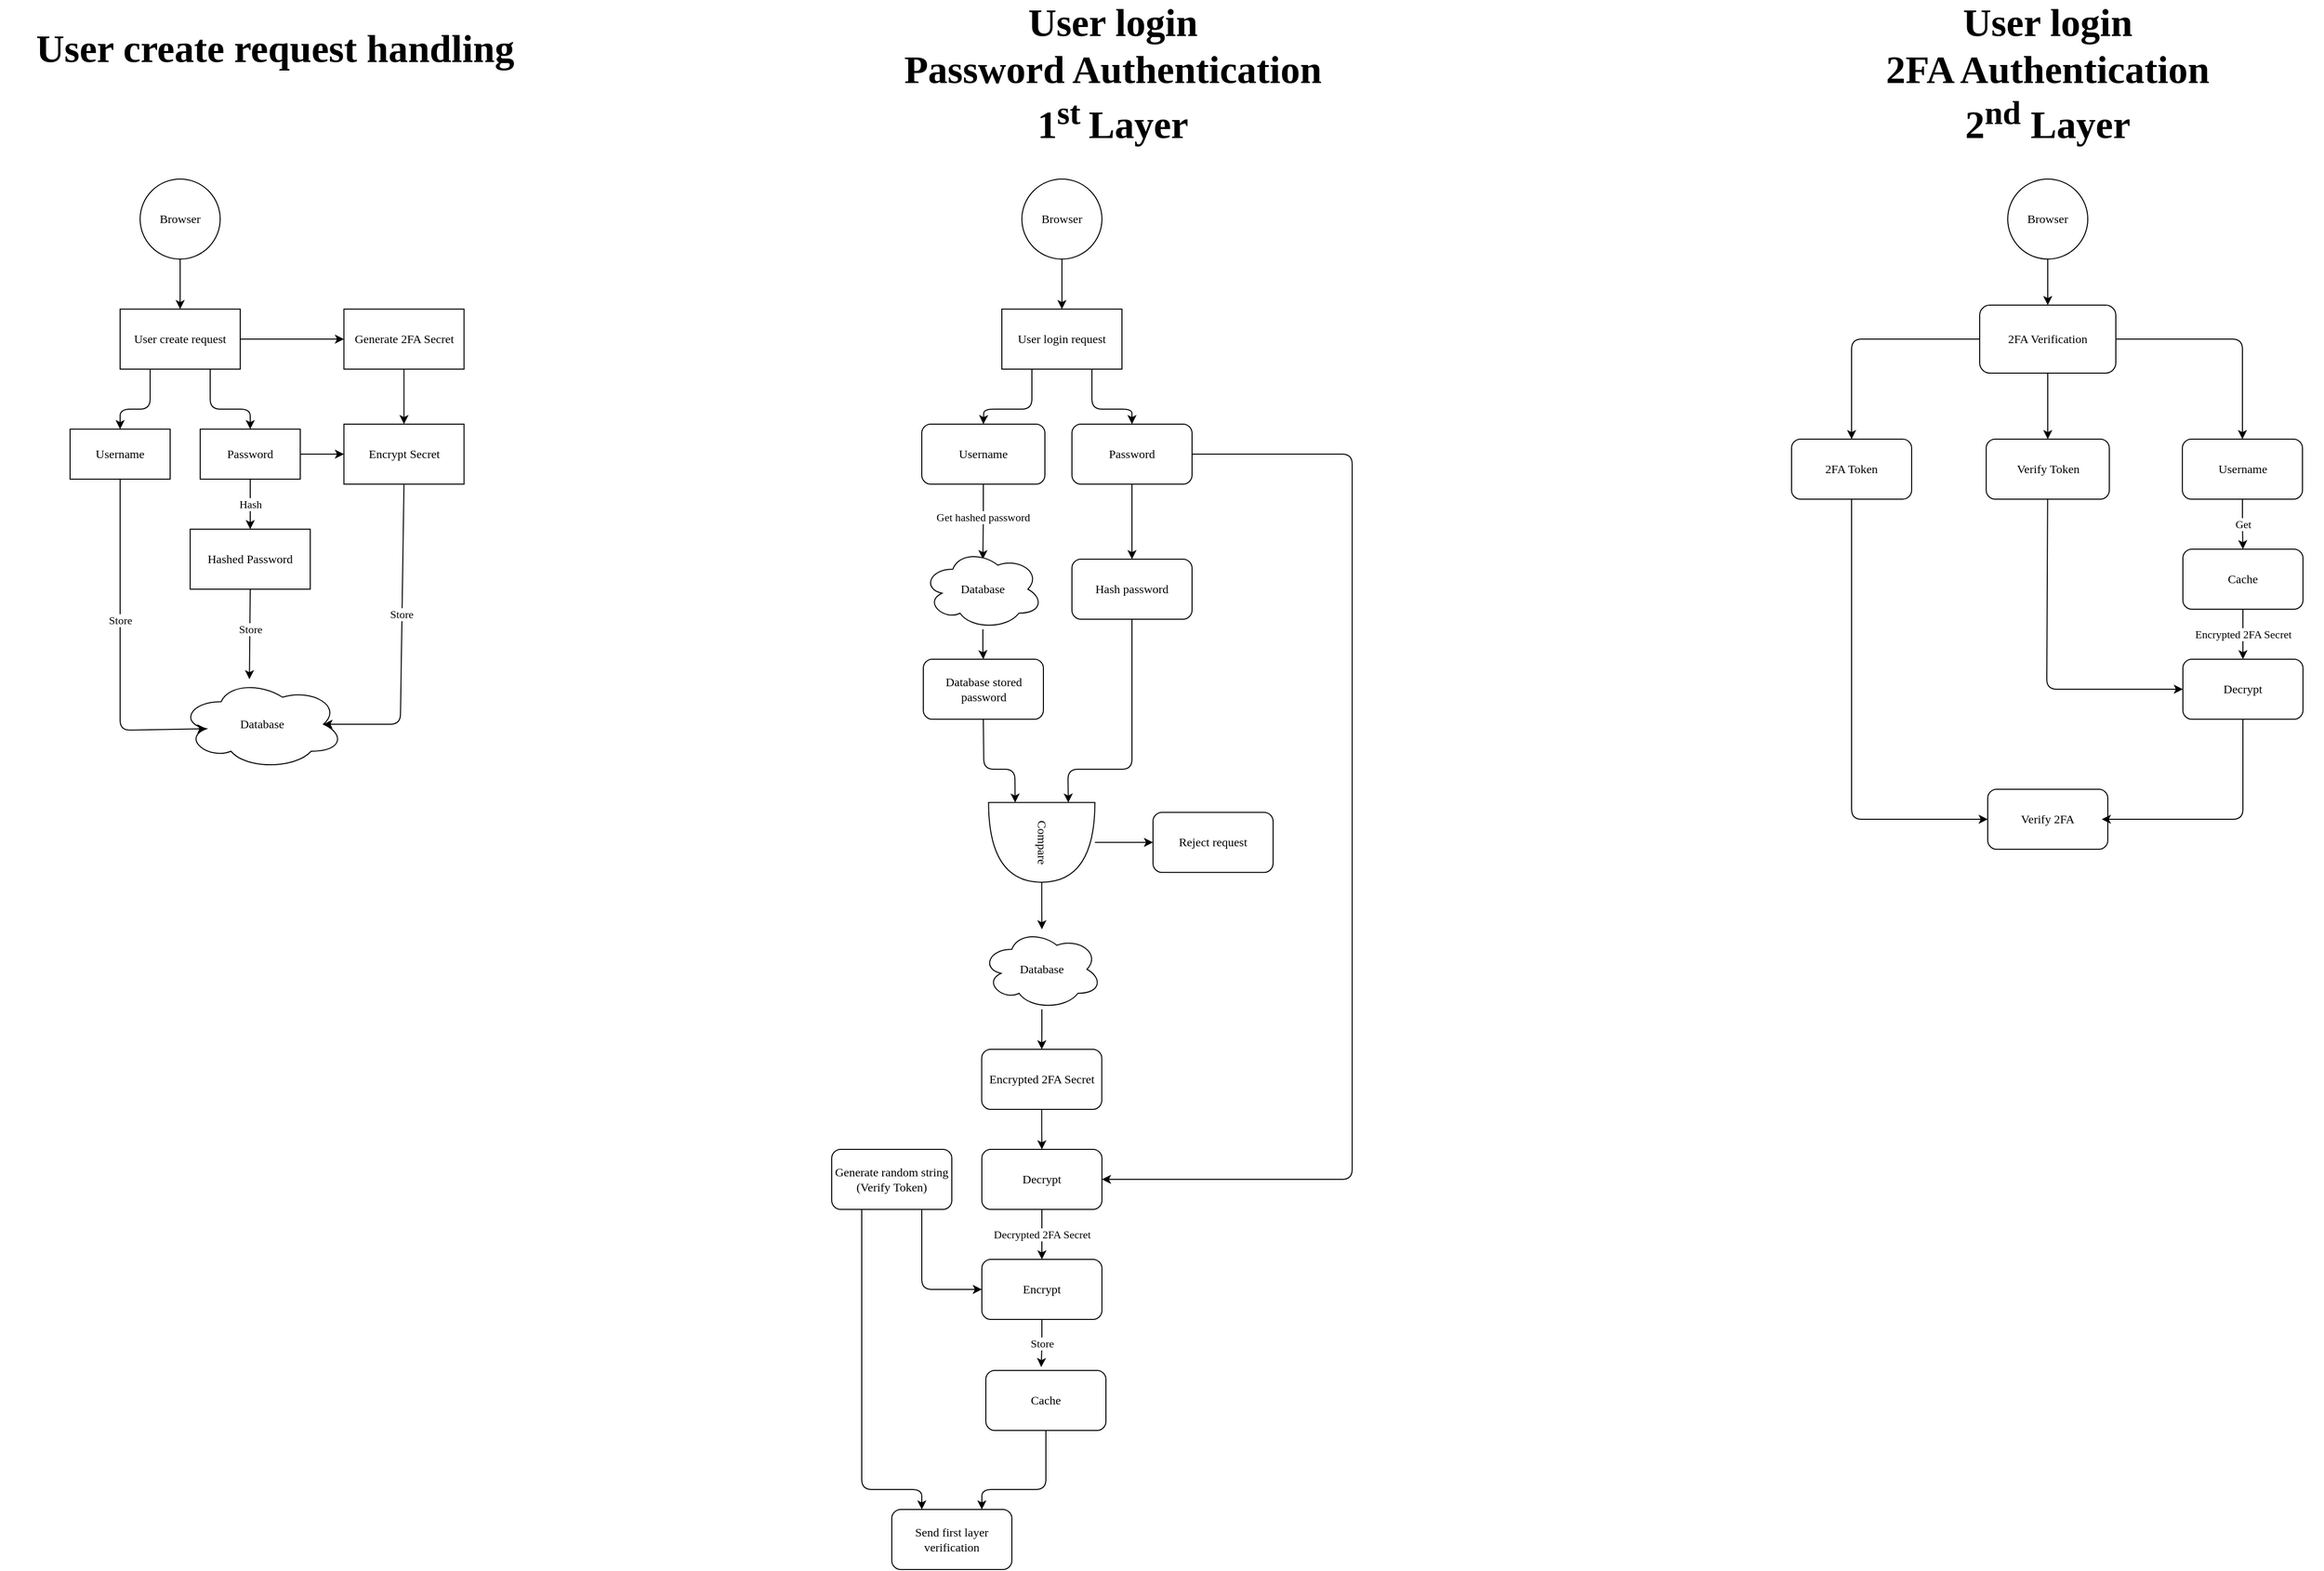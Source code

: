 <mxfile version="14.9.2" type="github">
  <diagram id="C5RBs43oDa-KdzZeNtuy" name="Page-1">
    <mxGraphModel dx="1021" dy="551" grid="1" gridSize="10" guides="1" tooltips="1" connect="1" arrows="1" fold="1" page="1" pageScale="1" pageWidth="827" pageHeight="1169" math="0" shadow="0">
      <root>
        <mxCell id="WIyWlLk6GJQsqaUBKTNV-0" />
        <mxCell id="WIyWlLk6GJQsqaUBKTNV-1" parent="WIyWlLk6GJQsqaUBKTNV-0" />
        <mxCell id="8EE5-1KdXdjq0ZydThCr-0" value="User create request" style="whiteSpace=wrap;html=1;fontFamily=Lucida Console;" vertex="1" parent="WIyWlLk6GJQsqaUBKTNV-1">
          <mxGeometry x="240" y="340" width="120" height="60" as="geometry" />
        </mxCell>
        <mxCell id="8EE5-1KdXdjq0ZydThCr-2" value="" style="endArrow=classic;html=1;exitX=0.5;exitY=1;exitDx=0;exitDy=0;fontFamily=Lucida Console;" edge="1" parent="WIyWlLk6GJQsqaUBKTNV-1" target="8EE5-1KdXdjq0ZydThCr-0">
          <mxGeometry width="50" height="50" relative="1" as="geometry">
            <mxPoint x="300" y="290" as="sourcePoint" />
            <mxPoint x="520" y="390" as="targetPoint" />
          </mxGeometry>
        </mxCell>
        <mxCell id="8EE5-1KdXdjq0ZydThCr-4" value="Generate 2FA Secret" style="whiteSpace=wrap;html=1;fontFamily=Lucida Console;" vertex="1" parent="WIyWlLk6GJQsqaUBKTNV-1">
          <mxGeometry x="463.64" y="340" width="120" height="60" as="geometry" />
        </mxCell>
        <mxCell id="8EE5-1KdXdjq0ZydThCr-5" value="" style="endArrow=classic;html=1;exitX=1;exitY=0.5;exitDx=0;exitDy=0;entryX=0;entryY=0.5;entryDx=0;entryDy=0;fontFamily=Lucida Console;" edge="1" parent="WIyWlLk6GJQsqaUBKTNV-1" source="8EE5-1KdXdjq0ZydThCr-0" target="8EE5-1KdXdjq0ZydThCr-4">
          <mxGeometry width="50" height="50" relative="1" as="geometry">
            <mxPoint x="380" y="420" as="sourcePoint" />
            <mxPoint x="430" y="370" as="targetPoint" />
          </mxGeometry>
        </mxCell>
        <mxCell id="8EE5-1KdXdjq0ZydThCr-11" value="Browser" style="ellipse;whiteSpace=wrap;html=1;aspect=fixed;fontFamily=Lucida Console;" vertex="1" parent="WIyWlLk6GJQsqaUBKTNV-1">
          <mxGeometry x="260" y="210" width="80" height="80" as="geometry" />
        </mxCell>
        <mxCell id="8EE5-1KdXdjq0ZydThCr-21" value="Encrypt Secret" style="whiteSpace=wrap;html=1;fontFamily=Lucida Console;" vertex="1" parent="WIyWlLk6GJQsqaUBKTNV-1">
          <mxGeometry x="463.64" y="455" width="120" height="60" as="geometry" />
        </mxCell>
        <mxCell id="8EE5-1KdXdjq0ZydThCr-23" value="Database" style="ellipse;shape=cloud;whiteSpace=wrap;html=1;fontFamily=Lucida Console;" vertex="1" parent="WIyWlLk6GJQsqaUBKTNV-1">
          <mxGeometry x="300" y="710" width="163.64" height="90" as="geometry" />
        </mxCell>
        <mxCell id="8EE5-1KdXdjq0ZydThCr-24" value="" style="endArrow=classic;html=1;exitX=0.5;exitY=1;exitDx=0;exitDy=0;entryX=0.5;entryY=0;entryDx=0;entryDy=0;fontFamily=Lucida Console;" edge="1" parent="WIyWlLk6GJQsqaUBKTNV-1" source="8EE5-1KdXdjq0ZydThCr-4" target="8EE5-1KdXdjq0ZydThCr-21">
          <mxGeometry width="50" height="50" relative="1" as="geometry">
            <mxPoint x="523.64" y="450" as="sourcePoint" />
            <mxPoint x="573.64" y="400" as="targetPoint" />
          </mxGeometry>
        </mxCell>
        <mxCell id="8EE5-1KdXdjq0ZydThCr-58" value="Hash" style="edgeStyle=orthogonalEdgeStyle;orthogonalLoop=1;jettySize=auto;html=1;fontFamily=Lucida Console;" edge="1" parent="WIyWlLk6GJQsqaUBKTNV-1" source="8EE5-1KdXdjq0ZydThCr-38" target="8EE5-1KdXdjq0ZydThCr-54">
          <mxGeometry relative="1" as="geometry" />
        </mxCell>
        <mxCell id="8EE5-1KdXdjq0ZydThCr-38" value="Password" style="whiteSpace=wrap;html=1;fontFamily=Lucida Console;" vertex="1" parent="WIyWlLk6GJQsqaUBKTNV-1">
          <mxGeometry x="320" y="460" width="100" height="50" as="geometry" />
        </mxCell>
        <mxCell id="8EE5-1KdXdjq0ZydThCr-39" value="Username" style="whiteSpace=wrap;html=1;fontFamily=Lucida Console;" vertex="1" parent="WIyWlLk6GJQsqaUBKTNV-1">
          <mxGeometry x="190" y="460" width="100" height="50" as="geometry" />
        </mxCell>
        <mxCell id="8EE5-1KdXdjq0ZydThCr-42" value="" style="endArrow=classic;html=1;exitX=0.25;exitY=1;exitDx=0;exitDy=0;entryX=0.5;entryY=0;entryDx=0;entryDy=0;fontFamily=Lucida Console;" edge="1" parent="WIyWlLk6GJQsqaUBKTNV-1" source="8EE5-1KdXdjq0ZydThCr-0" target="8EE5-1KdXdjq0ZydThCr-39">
          <mxGeometry width="50" height="50" relative="1" as="geometry">
            <mxPoint x="260" y="450" as="sourcePoint" />
            <mxPoint x="190" y="420" as="targetPoint" />
            <Array as="points">
              <mxPoint x="270" y="440" />
              <mxPoint x="240" y="440" />
            </Array>
          </mxGeometry>
        </mxCell>
        <mxCell id="8EE5-1KdXdjq0ZydThCr-43" value="" style="endArrow=classic;html=1;exitX=0.75;exitY=1;exitDx=0;exitDy=0;entryX=0.5;entryY=0;entryDx=0;entryDy=0;fontFamily=Lucida Console;" edge="1" parent="WIyWlLk6GJQsqaUBKTNV-1" source="8EE5-1KdXdjq0ZydThCr-0" target="8EE5-1KdXdjq0ZydThCr-38">
          <mxGeometry width="50" height="50" relative="1" as="geometry">
            <mxPoint x="300" y="400" as="sourcePoint" />
            <mxPoint x="360" y="450" as="targetPoint" />
            <Array as="points">
              <mxPoint x="330" y="440" />
              <mxPoint x="370" y="440" />
            </Array>
          </mxGeometry>
        </mxCell>
        <mxCell id="8EE5-1KdXdjq0ZydThCr-47" value="" style="endArrow=classic;html=1;exitX=1;exitY=0.5;exitDx=0;exitDy=0;entryX=0;entryY=0.5;entryDx=0;entryDy=0;fontFamily=Lucida Console;" edge="1" parent="WIyWlLk6GJQsqaUBKTNV-1" source="8EE5-1KdXdjq0ZydThCr-38" target="8EE5-1KdXdjq0ZydThCr-21">
          <mxGeometry width="50" height="50" relative="1" as="geometry">
            <mxPoint x="450" y="540" as="sourcePoint" />
            <mxPoint x="500" y="490" as="targetPoint" />
          </mxGeometry>
        </mxCell>
        <mxCell id="8EE5-1KdXdjq0ZydThCr-49" value="" style="endArrow=classic;html=1;exitX=0.5;exitY=1;exitDx=0;exitDy=0;entryX=0.16;entryY=0.55;entryDx=0;entryDy=0;entryPerimeter=0;fontFamily=Lucida Console;" edge="1" parent="WIyWlLk6GJQsqaUBKTNV-1" source="8EE5-1KdXdjq0ZydThCr-39" target="8EE5-1KdXdjq0ZydThCr-23">
          <mxGeometry relative="1" as="geometry">
            <mxPoint x="250" y="540" as="sourcePoint" />
            <mxPoint x="342.0" y="760.5" as="targetPoint" />
            <Array as="points">
              <mxPoint x="240" y="761" />
            </Array>
          </mxGeometry>
        </mxCell>
        <mxCell id="8EE5-1KdXdjq0ZydThCr-50" value="&lt;div&gt;Store&lt;/div&gt;" style="edgeLabel;resizable=0;html=1;align=center;verticalAlign=middle;fontFamily=Lucida Console;" connectable="0" vertex="1" parent="8EE5-1KdXdjq0ZydThCr-49">
          <mxGeometry relative="1" as="geometry">
            <mxPoint y="-28" as="offset" />
          </mxGeometry>
        </mxCell>
        <mxCell id="8EE5-1KdXdjq0ZydThCr-51" value="" style="endArrow=classic;html=1;exitX=0.5;exitY=1;exitDx=0;exitDy=0;entryX=0.875;entryY=0.5;entryDx=0;entryDy=0;entryPerimeter=0;fontFamily=Lucida Console;" edge="1" parent="WIyWlLk6GJQsqaUBKTNV-1" source="8EE5-1KdXdjq0ZydThCr-21" target="8EE5-1KdXdjq0ZydThCr-23">
          <mxGeometry relative="1" as="geometry">
            <mxPoint x="520" y="540" as="sourcePoint" />
            <mxPoint x="485.0" y="755" as="targetPoint" />
            <Array as="points">
              <mxPoint x="520" y="755" />
            </Array>
          </mxGeometry>
        </mxCell>
        <mxCell id="8EE5-1KdXdjq0ZydThCr-52" value="&lt;div&gt;Store&lt;/div&gt;" style="edgeLabel;resizable=0;html=1;align=center;verticalAlign=middle;fontFamily=Lucida Console;" connectable="0" vertex="1" parent="8EE5-1KdXdjq0ZydThCr-51">
          <mxGeometry relative="1" as="geometry">
            <mxPoint y="-29" as="offset" />
          </mxGeometry>
        </mxCell>
        <mxCell id="8EE5-1KdXdjq0ZydThCr-54" value="Hashed Password" style="whiteSpace=wrap;html=1;fontFamily=Lucida Console;" vertex="1" parent="WIyWlLk6GJQsqaUBKTNV-1">
          <mxGeometry x="310" y="560" width="120" height="60" as="geometry" />
        </mxCell>
        <mxCell id="8EE5-1KdXdjq0ZydThCr-62" value="Store" style="endArrow=classic;html=1;fontFamily=Lucida Console;" edge="1" parent="WIyWlLk6GJQsqaUBKTNV-1">
          <mxGeometry x="-0.111" width="50" height="50" relative="1" as="geometry">
            <mxPoint x="370" y="620" as="sourcePoint" />
            <mxPoint x="369.211" y="710.002" as="targetPoint" />
            <mxPoint as="offset" />
          </mxGeometry>
        </mxCell>
        <mxCell id="8EE5-1KdXdjq0ZydThCr-63" value="&lt;font style=&quot;font-size: 39px&quot;&gt;&lt;b&gt;&lt;font style=&quot;font-size: 39px&quot;&gt;User create request handling&lt;br&gt;&lt;/font&gt;&lt;/b&gt;&lt;/font&gt;" style="text;html=1;strokeColor=none;fillColor=none;align=center;verticalAlign=middle;whiteSpace=wrap;rounded=0;fontFamily=Lucida Console;" vertex="1" parent="WIyWlLk6GJQsqaUBKTNV-1">
          <mxGeometry x="120" y="40" width="550" height="80" as="geometry" />
        </mxCell>
        <mxCell id="8EE5-1KdXdjq0ZydThCr-65" value="&lt;font style=&quot;font-size: 39px&quot;&gt;&lt;b&gt;&lt;font style=&quot;font-size: 39px&quot;&gt;User login&lt;br&gt;&lt;/font&gt;&lt;/b&gt;&lt;/font&gt;&lt;div&gt;&lt;font style=&quot;font-size: 39px&quot;&gt;&lt;b&gt;&lt;font style=&quot;font-size: 39px&quot;&gt;Password Authentication&lt;/font&gt;&lt;/b&gt;&lt;/font&gt;&lt;/div&gt;&lt;div&gt;&lt;font style=&quot;font-size: 39px&quot;&gt;&lt;b&gt;&lt;font style=&quot;font-size: 39px&quot;&gt;1&lt;sup&gt;st &lt;/sup&gt;Layer&lt;br&gt;&lt;/font&gt;&lt;/b&gt;&lt;/font&gt;&lt;/div&gt;" style="text;html=1;strokeColor=none;fillColor=none;align=center;verticalAlign=middle;whiteSpace=wrap;rounded=0;fontFamily=Lucida Console;" vertex="1" parent="WIyWlLk6GJQsqaUBKTNV-1">
          <mxGeometry x="932" y="40" width="600" height="130" as="geometry" />
        </mxCell>
        <mxCell id="8EE5-1KdXdjq0ZydThCr-69" value="&lt;div&gt;User login request&lt;/div&gt;" style="whiteSpace=wrap;html=1;fontFamily=Lucida Console;" vertex="1" parent="WIyWlLk6GJQsqaUBKTNV-1">
          <mxGeometry x="1121" y="340" width="120" height="60" as="geometry" />
        </mxCell>
        <mxCell id="8EE5-1KdXdjq0ZydThCr-70" value="" style="endArrow=classic;html=1;exitX=0.5;exitY=1;exitDx=0;exitDy=0;fontFamily=Lucida Console;" edge="1" parent="WIyWlLk6GJQsqaUBKTNV-1" target="8EE5-1KdXdjq0ZydThCr-69">
          <mxGeometry width="50" height="50" relative="1" as="geometry">
            <mxPoint x="1181.0" y="290" as="sourcePoint" />
            <mxPoint x="1401" y="390" as="targetPoint" />
          </mxGeometry>
        </mxCell>
        <mxCell id="8EE5-1KdXdjq0ZydThCr-71" value="Browser" style="ellipse;whiteSpace=wrap;html=1;aspect=fixed;fontFamily=Lucida Console;" vertex="1" parent="WIyWlLk6GJQsqaUBKTNV-1">
          <mxGeometry x="1141" y="210" width="80" height="80" as="geometry" />
        </mxCell>
        <mxCell id="8EE5-1KdXdjq0ZydThCr-83" value="&lt;font&gt;Get hashed password&lt;/font&gt;" style="edgeStyle=orthogonalEdgeStyle;rounded=0;orthogonalLoop=1;jettySize=auto;html=1;fontFamily=Lucida Console;entryX=0.5;entryY=0.125;entryDx=0;entryDy=0;entryPerimeter=0;" edge="1" parent="WIyWlLk6GJQsqaUBKTNV-1" source="8EE5-1KdXdjq0ZydThCr-73" target="8EE5-1KdXdjq0ZydThCr-80">
          <mxGeometry x="-0.126" relative="1" as="geometry">
            <mxPoint x="1102" y="580" as="targetPoint" />
            <mxPoint as="offset" />
          </mxGeometry>
        </mxCell>
        <mxCell id="8EE5-1KdXdjq0ZydThCr-73" value="Username" style="rounded=1;whiteSpace=wrap;html=1;fontFamily=Lucida Console;" vertex="1" parent="WIyWlLk6GJQsqaUBKTNV-1">
          <mxGeometry x="1041" y="455" width="123" height="60" as="geometry" />
        </mxCell>
        <mxCell id="8EE5-1KdXdjq0ZydThCr-74" value="Password" style="rounded=1;whiteSpace=wrap;html=1;fontFamily=Lucida Console;" vertex="1" parent="WIyWlLk6GJQsqaUBKTNV-1">
          <mxGeometry x="1191" y="455" width="120" height="60" as="geometry" />
        </mxCell>
        <mxCell id="8EE5-1KdXdjq0ZydThCr-75" value="" style="endArrow=classic;html=1;entryX=0.5;entryY=0;entryDx=0;entryDy=0;exitX=0.25;exitY=1;exitDx=0;exitDy=0;fontFamily=Lucida Console;" edge="1" parent="WIyWlLk6GJQsqaUBKTNV-1" source="8EE5-1KdXdjq0ZydThCr-69" target="8EE5-1KdXdjq0ZydThCr-73">
          <mxGeometry width="50" height="50" relative="1" as="geometry">
            <mxPoint x="1101" y="520" as="sourcePoint" />
            <mxPoint x="1101" y="460" as="targetPoint" />
            <Array as="points">
              <mxPoint x="1151" y="440" />
              <mxPoint x="1103" y="440" />
            </Array>
          </mxGeometry>
        </mxCell>
        <mxCell id="8EE5-1KdXdjq0ZydThCr-76" value="" style="endArrow=classic;html=1;exitX=0.75;exitY=1;exitDx=0;exitDy=0;entryX=0.5;entryY=0;entryDx=0;entryDy=0;fontFamily=Lucida Console;" edge="1" parent="WIyWlLk6GJQsqaUBKTNV-1" source="8EE5-1KdXdjq0ZydThCr-69" target="8EE5-1KdXdjq0ZydThCr-74">
          <mxGeometry width="50" height="50" relative="1" as="geometry">
            <mxPoint x="1251" y="460" as="sourcePoint" />
            <mxPoint x="1301" y="410" as="targetPoint" />
            <Array as="points">
              <mxPoint x="1211" y="440" />
              <mxPoint x="1251" y="440" />
            </Array>
          </mxGeometry>
        </mxCell>
        <mxCell id="8EE5-1KdXdjq0ZydThCr-86" style="edgeStyle=orthogonalEdgeStyle;rounded=0;orthogonalLoop=1;jettySize=auto;html=1;entryX=0.5;entryY=0;entryDx=0;entryDy=0;fontFamily=Lucida Console;" edge="1" parent="WIyWlLk6GJQsqaUBKTNV-1" source="8EE5-1KdXdjq0ZydThCr-80" target="8EE5-1KdXdjq0ZydThCr-85">
          <mxGeometry relative="1" as="geometry" />
        </mxCell>
        <mxCell id="8EE5-1KdXdjq0ZydThCr-80" value="Database" style="ellipse;shape=cloud;whiteSpace=wrap;html=1;fontFamily=Lucida Console;" vertex="1" parent="WIyWlLk6GJQsqaUBKTNV-1">
          <mxGeometry x="1042" y="580" width="120" height="80" as="geometry" />
        </mxCell>
        <mxCell id="8EE5-1KdXdjq0ZydThCr-85" value="Database stored password" style="rounded=1;whiteSpace=wrap;html=1;fontFamily=Lucida Console;" vertex="1" parent="WIyWlLk6GJQsqaUBKTNV-1">
          <mxGeometry x="1042.5" y="690" width="120" height="60" as="geometry" />
        </mxCell>
        <mxCell id="8EE5-1KdXdjq0ZydThCr-114" value="&lt;div&gt;&lt;br&gt;&lt;/div&gt;" style="edgeStyle=orthogonalEdgeStyle;rounded=0;orthogonalLoop=1;jettySize=auto;html=1;fontFamily=Lucida Console;" edge="1" parent="WIyWlLk6GJQsqaUBKTNV-1" source="8EE5-1KdXdjq0ZydThCr-92" target="8EE5-1KdXdjq0ZydThCr-113">
          <mxGeometry relative="1" as="geometry" />
        </mxCell>
        <mxCell id="8EE5-1KdXdjq0ZydThCr-92" value="Compare" style="shape=or;whiteSpace=wrap;html=1;fontFamily=Lucida Console;rotation=90;" vertex="1" parent="WIyWlLk6GJQsqaUBKTNV-1">
          <mxGeometry x="1121" y="820" width="79.69" height="106.25" as="geometry" />
        </mxCell>
        <mxCell id="8EE5-1KdXdjq0ZydThCr-95" value="" style="endArrow=classic;html=1;fontFamily=Lucida Console;exitX=0.5;exitY=1;exitDx=0;exitDy=0;entryX=0;entryY=0.75;entryDx=0;entryDy=0;entryPerimeter=0;" edge="1" parent="WIyWlLk6GJQsqaUBKTNV-1" source="8EE5-1KdXdjq0ZydThCr-85" target="8EE5-1KdXdjq0ZydThCr-92">
          <mxGeometry width="50" height="50" relative="1" as="geometry">
            <mxPoint x="1161" y="800" as="sourcePoint" />
            <mxPoint x="1211" y="750" as="targetPoint" />
            <Array as="points">
              <mxPoint x="1103" y="800" />
              <mxPoint x="1134" y="800" />
            </Array>
          </mxGeometry>
        </mxCell>
        <mxCell id="8EE5-1KdXdjq0ZydThCr-99" value="" style="endArrow=classic;html=1;fontFamily=Lucida Console;entryX=0;entryY=0.5;entryDx=0;entryDy=0;" edge="1" parent="WIyWlLk6GJQsqaUBKTNV-1" source="8EE5-1KdXdjq0ZydThCr-92" target="8EE5-1KdXdjq0ZydThCr-100">
          <mxGeometry width="50" height="50" relative="1" as="geometry">
            <mxPoint x="1271" y="890" as="sourcePoint" />
            <mxPoint x="1321" y="873" as="targetPoint" />
          </mxGeometry>
        </mxCell>
        <mxCell id="8EE5-1KdXdjq0ZydThCr-100" value="&lt;div&gt;Reject request&lt;br&gt;&lt;/div&gt;" style="rounded=1;whiteSpace=wrap;html=1;fontFamily=Lucida Console;" vertex="1" parent="WIyWlLk6GJQsqaUBKTNV-1">
          <mxGeometry x="1272" y="843.13" width="120" height="60" as="geometry" />
        </mxCell>
        <mxCell id="8EE5-1KdXdjq0ZydThCr-103" value="Hash password" style="rounded=1;whiteSpace=wrap;html=1;fontFamily=Lucida Console;" vertex="1" parent="WIyWlLk6GJQsqaUBKTNV-1">
          <mxGeometry x="1191" y="590" width="120" height="60" as="geometry" />
        </mxCell>
        <mxCell id="8EE5-1KdXdjq0ZydThCr-104" value="" style="endArrow=classic;html=1;fontFamily=Lucida Console;exitX=0.5;exitY=1;exitDx=0;exitDy=0;" edge="1" parent="WIyWlLk6GJQsqaUBKTNV-1" source="8EE5-1KdXdjq0ZydThCr-74" target="8EE5-1KdXdjq0ZydThCr-103">
          <mxGeometry width="50" height="50" relative="1" as="geometry">
            <mxPoint x="1261" y="570" as="sourcePoint" />
            <mxPoint x="1311" y="520" as="targetPoint" />
          </mxGeometry>
        </mxCell>
        <mxCell id="8EE5-1KdXdjq0ZydThCr-105" value="" style="endArrow=classic;html=1;fontFamily=Lucida Console;exitX=0.5;exitY=1;exitDx=0;exitDy=0;entryX=0;entryY=0.25;entryDx=0;entryDy=0;entryPerimeter=0;" edge="1" parent="WIyWlLk6GJQsqaUBKTNV-1" source="8EE5-1KdXdjq0ZydThCr-103" target="8EE5-1KdXdjq0ZydThCr-92">
          <mxGeometry width="50" height="50" relative="1" as="geometry">
            <mxPoint x="1221" y="760" as="sourcePoint" />
            <mxPoint x="1271" y="710" as="targetPoint" />
            <Array as="points">
              <mxPoint x="1251" y="800" />
              <mxPoint x="1187" y="800" />
            </Array>
          </mxGeometry>
        </mxCell>
        <mxCell id="8EE5-1KdXdjq0ZydThCr-119" style="edgeStyle=orthogonalEdgeStyle;rounded=0;orthogonalLoop=1;jettySize=auto;html=1;entryX=0.5;entryY=0;entryDx=0;entryDy=0;fontFamily=Lucida Console;" edge="1" parent="WIyWlLk6GJQsqaUBKTNV-1" source="8EE5-1KdXdjq0ZydThCr-113" target="8EE5-1KdXdjq0ZydThCr-116">
          <mxGeometry relative="1" as="geometry" />
        </mxCell>
        <mxCell id="8EE5-1KdXdjq0ZydThCr-113" value="Database" style="ellipse;shape=cloud;whiteSpace=wrap;html=1;fontFamily=Lucida Console;" vertex="1" parent="WIyWlLk6GJQsqaUBKTNV-1">
          <mxGeometry x="1101" y="960" width="120" height="80" as="geometry" />
        </mxCell>
        <mxCell id="8EE5-1KdXdjq0ZydThCr-124" style="edgeStyle=orthogonalEdgeStyle;rounded=0;orthogonalLoop=1;jettySize=auto;html=1;fontFamily=Lucida Console;" edge="1" parent="WIyWlLk6GJQsqaUBKTNV-1" source="8EE5-1KdXdjq0ZydThCr-116" target="8EE5-1KdXdjq0ZydThCr-123">
          <mxGeometry relative="1" as="geometry" />
        </mxCell>
        <mxCell id="8EE5-1KdXdjq0ZydThCr-116" value="Encrypted 2FA Secret" style="rounded=1;whiteSpace=wrap;html=1;fontFamily=Lucida Console;" vertex="1" parent="WIyWlLk6GJQsqaUBKTNV-1">
          <mxGeometry x="1100.84" y="1080" width="120" height="60" as="geometry" />
        </mxCell>
        <mxCell id="8EE5-1KdXdjq0ZydThCr-122" value="" style="endArrow=classic;html=1;fontFamily=Lucida Console;exitX=1;exitY=0.5;exitDx=0;exitDy=0;entryX=1;entryY=0.5;entryDx=0;entryDy=0;" edge="1" parent="WIyWlLk6GJQsqaUBKTNV-1" source="8EE5-1KdXdjq0ZydThCr-74" target="8EE5-1KdXdjq0ZydThCr-123">
          <mxGeometry width="50" height="50" relative="1" as="geometry">
            <mxPoint x="1351" y="580" as="sourcePoint" />
            <mxPoint x="1251" y="1140.588" as="targetPoint" />
            <Array as="points">
              <mxPoint x="1471" y="485" />
              <mxPoint x="1471" y="1210" />
            </Array>
          </mxGeometry>
        </mxCell>
        <mxCell id="8EE5-1KdXdjq0ZydThCr-130" value="Decrypted 2FA Secret" style="edgeStyle=orthogonalEdgeStyle;rounded=0;orthogonalLoop=1;jettySize=auto;html=1;fontFamily=Lucida Console;" edge="1" parent="WIyWlLk6GJQsqaUBKTNV-1" source="8EE5-1KdXdjq0ZydThCr-123" target="8EE5-1KdXdjq0ZydThCr-128">
          <mxGeometry relative="1" as="geometry" />
        </mxCell>
        <mxCell id="8EE5-1KdXdjq0ZydThCr-123" value="Decrypt" style="rounded=1;whiteSpace=wrap;html=1;fontFamily=Lucida Console;" vertex="1" parent="WIyWlLk6GJQsqaUBKTNV-1">
          <mxGeometry x="1101" y="1180" width="120" height="60" as="geometry" />
        </mxCell>
        <mxCell id="8EE5-1KdXdjq0ZydThCr-127" value="Generate random string&lt;br&gt;(Verify Token)" style="rounded=1;whiteSpace=wrap;html=1;fontFamily=Lucida Console;" vertex="1" parent="WIyWlLk6GJQsqaUBKTNV-1">
          <mxGeometry x="951" y="1180" width="120" height="60" as="geometry" />
        </mxCell>
        <mxCell id="8EE5-1KdXdjq0ZydThCr-134" value="Store" style="edgeStyle=orthogonalEdgeStyle;rounded=0;orthogonalLoop=1;jettySize=auto;html=1;entryX=0.461;entryY=-0.056;entryDx=0;entryDy=0;entryPerimeter=0;fontFamily=Lucida Console;" edge="1" parent="WIyWlLk6GJQsqaUBKTNV-1" source="8EE5-1KdXdjq0ZydThCr-128" target="8EE5-1KdXdjq0ZydThCr-133">
          <mxGeometry relative="1" as="geometry" />
        </mxCell>
        <mxCell id="8EE5-1KdXdjq0ZydThCr-128" value="Encrypt" style="rounded=1;whiteSpace=wrap;html=1;fontFamily=Lucida Console;" vertex="1" parent="WIyWlLk6GJQsqaUBKTNV-1">
          <mxGeometry x="1101" y="1290" width="120" height="60" as="geometry" />
        </mxCell>
        <mxCell id="8EE5-1KdXdjq0ZydThCr-132" value="" style="endArrow=classic;html=1;fontFamily=Lucida Console;entryX=0;entryY=0.5;entryDx=0;entryDy=0;exitX=0.75;exitY=1;exitDx=0;exitDy=0;" edge="1" parent="WIyWlLk6GJQsqaUBKTNV-1" source="8EE5-1KdXdjq0ZydThCr-127" target="8EE5-1KdXdjq0ZydThCr-128">
          <mxGeometry width="50" height="50" relative="1" as="geometry">
            <mxPoint x="1041" y="1260" as="sourcePoint" />
            <mxPoint x="1031" y="1270" as="targetPoint" />
            <Array as="points">
              <mxPoint x="1041" y="1320" />
            </Array>
          </mxGeometry>
        </mxCell>
        <mxCell id="8EE5-1KdXdjq0ZydThCr-133" value="Cache" style="rounded=1;whiteSpace=wrap;html=1;fontFamily=Lucida Console;" vertex="1" parent="WIyWlLk6GJQsqaUBKTNV-1">
          <mxGeometry x="1105" y="1401" width="120" height="60" as="geometry" />
        </mxCell>
        <mxCell id="8EE5-1KdXdjq0ZydThCr-135" value="Send first layer verification" style="rounded=1;whiteSpace=wrap;html=1;fontFamily=Lucida Console;" vertex="1" parent="WIyWlLk6GJQsqaUBKTNV-1">
          <mxGeometry x="1011" y="1540" width="120" height="60" as="geometry" />
        </mxCell>
        <mxCell id="8EE5-1KdXdjq0ZydThCr-137" value="" style="endArrow=classic;html=1;fontFamily=Lucida Console;exitX=0.5;exitY=1;exitDx=0;exitDy=0;entryX=0.75;entryY=0;entryDx=0;entryDy=0;" edge="1" parent="WIyWlLk6GJQsqaUBKTNV-1" source="8EE5-1KdXdjq0ZydThCr-133" target="8EE5-1KdXdjq0ZydThCr-135">
          <mxGeometry width="50" height="50" relative="1" as="geometry">
            <mxPoint x="1181" y="1550" as="sourcePoint" />
            <mxPoint x="1231" y="1500" as="targetPoint" />
            <Array as="points">
              <mxPoint x="1165" y="1520" />
              <mxPoint x="1101" y="1520" />
            </Array>
          </mxGeometry>
        </mxCell>
        <mxCell id="8EE5-1KdXdjq0ZydThCr-138" value="" style="endArrow=classic;html=1;fontFamily=Lucida Console;exitX=0.25;exitY=1;exitDx=0;exitDy=0;entryX=0.25;entryY=0;entryDx=0;entryDy=0;" edge="1" parent="WIyWlLk6GJQsqaUBKTNV-1" source="8EE5-1KdXdjq0ZydThCr-127" target="8EE5-1KdXdjq0ZydThCr-135">
          <mxGeometry width="50" height="50" relative="1" as="geometry">
            <mxPoint x="991" y="1290" as="sourcePoint" />
            <mxPoint x="1025" y="1480" as="targetPoint" />
            <Array as="points">
              <mxPoint x="981" y="1520" />
              <mxPoint x="1041" y="1520" />
            </Array>
          </mxGeometry>
        </mxCell>
        <mxCell id="8EE5-1KdXdjq0ZydThCr-139" style="edgeStyle=orthogonalEdgeStyle;rounded=0;orthogonalLoop=1;jettySize=auto;html=1;exitX=0.5;exitY=1;exitDx=0;exitDy=0;fontFamily=Lucida Console;" edge="1" parent="WIyWlLk6GJQsqaUBKTNV-1">
          <mxGeometry relative="1" as="geometry">
            <mxPoint x="1323" y="170" as="sourcePoint" />
            <mxPoint x="1323" y="170" as="targetPoint" />
          </mxGeometry>
        </mxCell>
        <mxCell id="8EE5-1KdXdjq0ZydThCr-140" value="&lt;div&gt;&lt;b&gt;&lt;font style=&quot;font-size: 39px&quot;&gt;User login&lt;/font&gt;&lt;/b&gt;&lt;/div&gt;&lt;div&gt;&lt;b&gt;&lt;font style=&quot;font-size: 39px&quot;&gt;2FA Authentication&lt;br&gt;2&lt;sup&gt;nd&lt;/sup&gt; Layer&lt;br&gt;&lt;/font&gt;&lt;/b&gt;&lt;/div&gt;" style="text;html=1;strokeColor=none;fillColor=none;align=center;verticalAlign=middle;whiteSpace=wrap;rounded=0;fontFamily=Lucida Console;" vertex="1" parent="WIyWlLk6GJQsqaUBKTNV-1">
          <mxGeometry x="1891" y="45" width="550" height="120" as="geometry" />
        </mxCell>
        <mxCell id="8EE5-1KdXdjq0ZydThCr-142" value="Browser" style="ellipse;whiteSpace=wrap;html=1;aspect=fixed;fontFamily=Lucida Console;" vertex="1" parent="WIyWlLk6GJQsqaUBKTNV-1">
          <mxGeometry x="2126" y="210" width="80" height="80" as="geometry" />
        </mxCell>
        <mxCell id="8EE5-1KdXdjq0ZydThCr-188" style="edgeStyle=orthogonalEdgeStyle;rounded=1;orthogonalLoop=1;jettySize=auto;html=1;entryX=0.5;entryY=0;entryDx=0;entryDy=0;fontFamily=Lucida Console;" edge="1" parent="WIyWlLk6GJQsqaUBKTNV-1" source="8EE5-1KdXdjq0ZydThCr-143" target="8EE5-1KdXdjq0ZydThCr-152">
          <mxGeometry relative="1" as="geometry" />
        </mxCell>
        <mxCell id="8EE5-1KdXdjq0ZydThCr-189" style="edgeStyle=orthogonalEdgeStyle;rounded=1;orthogonalLoop=1;jettySize=auto;html=1;fontFamily=Lucida Console;" edge="1" parent="WIyWlLk6GJQsqaUBKTNV-1" source="8EE5-1KdXdjq0ZydThCr-143" target="8EE5-1KdXdjq0ZydThCr-159">
          <mxGeometry relative="1" as="geometry" />
        </mxCell>
        <mxCell id="8EE5-1KdXdjq0ZydThCr-192" style="edgeStyle=orthogonalEdgeStyle;rounded=1;orthogonalLoop=1;jettySize=auto;html=1;fontFamily=Lucida Console;" edge="1" parent="WIyWlLk6GJQsqaUBKTNV-1" source="8EE5-1KdXdjq0ZydThCr-143" target="8EE5-1KdXdjq0ZydThCr-190">
          <mxGeometry relative="1" as="geometry" />
        </mxCell>
        <mxCell id="8EE5-1KdXdjq0ZydThCr-143" value="2FA Verification" style="rounded=1;whiteSpace=wrap;html=1;fontFamily=Lucida Console;" vertex="1" parent="WIyWlLk6GJQsqaUBKTNV-1">
          <mxGeometry x="2098" y="336" width="136" height="68" as="geometry" />
        </mxCell>
        <mxCell id="8EE5-1KdXdjq0ZydThCr-144" value="" style="endArrow=classic;html=1;fontFamily=Lucida Console;exitX=0.5;exitY=1;exitDx=0;exitDy=0;" edge="1" parent="WIyWlLk6GJQsqaUBKTNV-1" source="8EE5-1KdXdjq0ZydThCr-142" target="8EE5-1KdXdjq0ZydThCr-143">
          <mxGeometry width="50" height="50" relative="1" as="geometry">
            <mxPoint x="1910" y="370" as="sourcePoint" />
            <mxPoint x="1960" y="320" as="targetPoint" />
          </mxGeometry>
        </mxCell>
        <mxCell id="8EE5-1KdXdjq0ZydThCr-152" value="Verify Token" style="rounded=1;whiteSpace=wrap;html=1;fontFamily=Lucida Console;" vertex="1" parent="WIyWlLk6GJQsqaUBKTNV-1">
          <mxGeometry x="2104.5" y="470" width="123" height="60" as="geometry" />
        </mxCell>
        <mxCell id="8EE5-1KdXdjq0ZydThCr-170" value="Get" style="edgeStyle=orthogonalEdgeStyle;rounded=1;orthogonalLoop=1;jettySize=auto;html=1;fontFamily=Lucida Console;" edge="1" parent="WIyWlLk6GJQsqaUBKTNV-1" source="8EE5-1KdXdjq0ZydThCr-159" target="8EE5-1KdXdjq0ZydThCr-168">
          <mxGeometry relative="1" as="geometry" />
        </mxCell>
        <mxCell id="8EE5-1KdXdjq0ZydThCr-159" value="Username" style="rounded=1;whiteSpace=wrap;html=1;fontFamily=Lucida Console;" vertex="1" parent="WIyWlLk6GJQsqaUBKTNV-1">
          <mxGeometry x="2300.5" y="470" width="120" height="60" as="geometry" />
        </mxCell>
        <mxCell id="8EE5-1KdXdjq0ZydThCr-176" value="Encrypted 2FA Secret" style="edgeStyle=orthogonalEdgeStyle;rounded=1;orthogonalLoop=1;jettySize=auto;html=1;fontFamily=Lucida Console;" edge="1" parent="WIyWlLk6GJQsqaUBKTNV-1" source="8EE5-1KdXdjq0ZydThCr-168" target="8EE5-1KdXdjq0ZydThCr-175">
          <mxGeometry relative="1" as="geometry" />
        </mxCell>
        <mxCell id="8EE5-1KdXdjq0ZydThCr-168" value="Cache" style="rounded=1;whiteSpace=wrap;html=1;fontFamily=Lucida Console;" vertex="1" parent="WIyWlLk6GJQsqaUBKTNV-1">
          <mxGeometry x="2301" y="580" width="120" height="60" as="geometry" />
        </mxCell>
        <mxCell id="8EE5-1KdXdjq0ZydThCr-175" value="Decrypt" style="rounded=1;whiteSpace=wrap;html=1;fontFamily=Lucida Console;" vertex="1" parent="WIyWlLk6GJQsqaUBKTNV-1">
          <mxGeometry x="2301" y="690" width="120" height="60" as="geometry" />
        </mxCell>
        <mxCell id="8EE5-1KdXdjq0ZydThCr-180" value="" style="endArrow=classic;html=1;fontFamily=Lucida Console;entryX=0;entryY=0.5;entryDx=0;entryDy=0;" edge="1" parent="WIyWlLk6GJQsqaUBKTNV-1" source="8EE5-1KdXdjq0ZydThCr-152" target="8EE5-1KdXdjq0ZydThCr-175">
          <mxGeometry width="50" height="50" relative="1" as="geometry">
            <mxPoint x="2135" y="720" as="sourcePoint" />
            <mxPoint x="2185" y="670" as="targetPoint" />
            <Array as="points">
              <mxPoint x="2165" y="720" />
            </Array>
          </mxGeometry>
        </mxCell>
        <mxCell id="8EE5-1KdXdjq0ZydThCr-190" value="2FA Token" style="rounded=1;whiteSpace=wrap;html=1;fontFamily=Lucida Console;" vertex="1" parent="WIyWlLk6GJQsqaUBKTNV-1">
          <mxGeometry x="1910" y="470" width="120" height="60" as="geometry" />
        </mxCell>
        <mxCell id="8EE5-1KdXdjq0ZydThCr-193" value="Verify 2FA" style="rounded=1;whiteSpace=wrap;html=1;fontFamily=Lucida Console;" vertex="1" parent="WIyWlLk6GJQsqaUBKTNV-1">
          <mxGeometry x="2106" y="820" width="120" height="60" as="geometry" />
        </mxCell>
        <mxCell id="8EE5-1KdXdjq0ZydThCr-196" value="" style="endArrow=classic;html=1;fontFamily=Lucida Console;exitX=0.5;exitY=1;exitDx=0;exitDy=0;" edge="1" parent="WIyWlLk6GJQsqaUBKTNV-1" source="8EE5-1KdXdjq0ZydThCr-175">
          <mxGeometry width="50" height="50" relative="1" as="geometry">
            <mxPoint x="2340" y="910" as="sourcePoint" />
            <mxPoint x="2220" y="850" as="targetPoint" />
            <Array as="points">
              <mxPoint x="2361" y="850" />
            </Array>
          </mxGeometry>
        </mxCell>
        <mxCell id="8EE5-1KdXdjq0ZydThCr-197" value="" style="endArrow=classic;html=1;fontFamily=Lucida Console;exitX=0.5;exitY=1;exitDx=0;exitDy=0;entryX=0;entryY=0.5;entryDx=0;entryDy=0;" edge="1" parent="WIyWlLk6GJQsqaUBKTNV-1" source="8EE5-1KdXdjq0ZydThCr-190" target="8EE5-1KdXdjq0ZydThCr-193">
          <mxGeometry width="50" height="50" relative="1" as="geometry">
            <mxPoint x="2000" y="770" as="sourcePoint" />
            <mxPoint x="2050" y="720" as="targetPoint" />
            <Array as="points">
              <mxPoint x="1970" y="850" />
            </Array>
          </mxGeometry>
        </mxCell>
      </root>
    </mxGraphModel>
  </diagram>
</mxfile>
